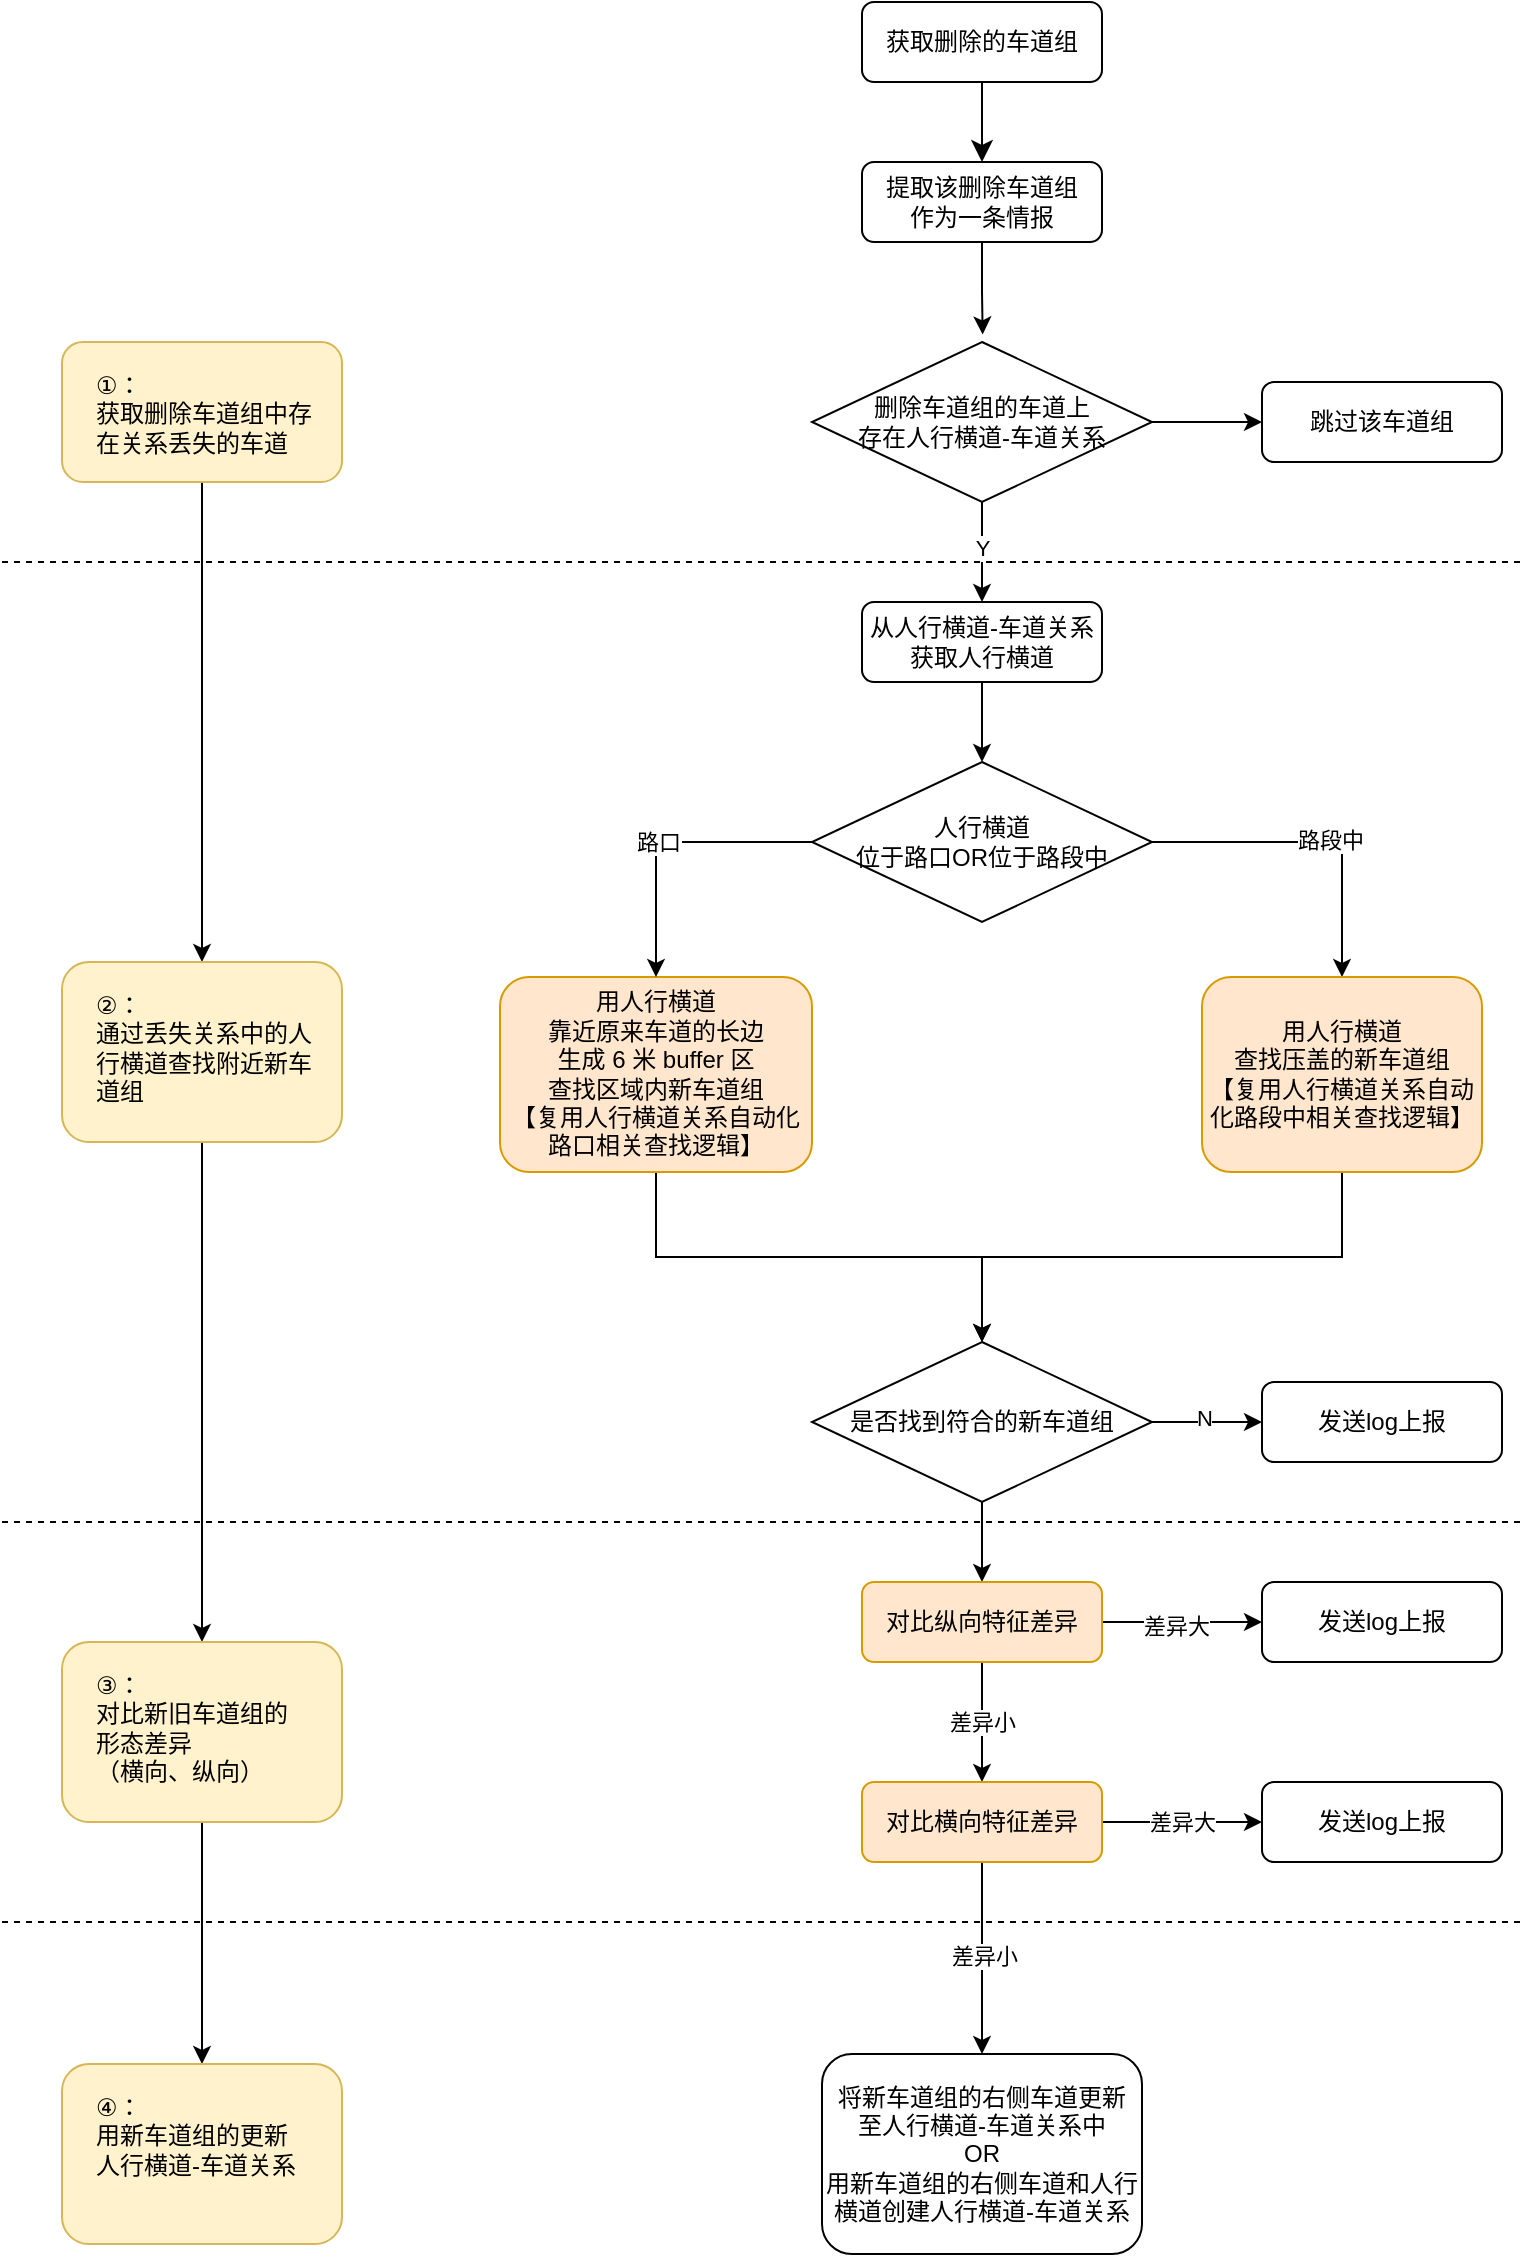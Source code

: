 <mxfile version="22.1.18" type="github">
  <diagram id="C5RBs43oDa-KdzZeNtuy" name="Page-1">
    <mxGraphModel dx="835" dy="460" grid="1" gridSize="10" guides="1" tooltips="1" connect="1" arrows="1" fold="1" page="1" pageScale="1" pageWidth="827" pageHeight="1169" math="0" shadow="0">
      <root>
        <mxCell id="WIyWlLk6GJQsqaUBKTNV-0" />
        <mxCell id="WIyWlLk6GJQsqaUBKTNV-1" parent="WIyWlLk6GJQsqaUBKTNV-0" />
        <mxCell id="WIyWlLk6GJQsqaUBKTNV-2" value="" style="rounded=0;html=1;jettySize=auto;orthogonalLoop=1;fontSize=11;endArrow=classic;endFill=1;endSize=8;strokeWidth=1;shadow=0;labelBackgroundColor=none;edgeStyle=orthogonalEdgeStyle;" parent="WIyWlLk6GJQsqaUBKTNV-1" source="WIyWlLk6GJQsqaUBKTNV-3" target="WIyWlLk6GJQsqaUBKTNV-12" edge="1">
          <mxGeometry relative="1" as="geometry">
            <mxPoint x="530" y="170" as="targetPoint" />
          </mxGeometry>
        </mxCell>
        <mxCell id="WIyWlLk6GJQsqaUBKTNV-3" value="获取删除的车道组" style="rounded=1;whiteSpace=wrap;html=1;fontSize=12;glass=0;strokeWidth=1;shadow=0;" parent="WIyWlLk6GJQsqaUBKTNV-1" vertex="1">
          <mxGeometry x="470" y="80" width="120" height="40" as="geometry" />
        </mxCell>
        <mxCell id="BNgib6uN8KGPn1lzbDXx-2" style="edgeStyle=orthogonalEdgeStyle;rounded=0;orthogonalLoop=1;jettySize=auto;html=1;exitX=0.5;exitY=1;exitDx=0;exitDy=0;entryX=0.502;entryY=-0.047;entryDx=0;entryDy=0;entryPerimeter=0;" parent="WIyWlLk6GJQsqaUBKTNV-1" source="WIyWlLk6GJQsqaUBKTNV-12" target="BNgib6uN8KGPn1lzbDXx-3" edge="1">
          <mxGeometry relative="1" as="geometry">
            <mxPoint x="580" y="360" as="sourcePoint" />
            <mxPoint x="580" y="440.0" as="targetPoint" />
          </mxGeometry>
        </mxCell>
        <mxCell id="WIyWlLk6GJQsqaUBKTNV-12" value="提取该删除车道组&lt;br&gt;作为一条情报" style="rounded=1;whiteSpace=wrap;html=1;fontSize=12;glass=0;strokeWidth=1;shadow=0;" parent="WIyWlLk6GJQsqaUBKTNV-1" vertex="1">
          <mxGeometry x="470" y="160" width="120" height="40" as="geometry" />
        </mxCell>
        <mxCell id="BNgib6uN8KGPn1lzbDXx-4" style="edgeStyle=orthogonalEdgeStyle;rounded=0;orthogonalLoop=1;jettySize=auto;html=1;exitX=0.5;exitY=1;exitDx=0;exitDy=0;entryX=0.5;entryY=0;entryDx=0;entryDy=0;" parent="WIyWlLk6GJQsqaUBKTNV-1" source="BNgib6uN8KGPn1lzbDXx-3" edge="1" target="BNgib6uN8KGPn1lzbDXx-5">
          <mxGeometry relative="1" as="geometry">
            <mxPoint x="520" y="520" as="targetPoint" />
          </mxGeometry>
        </mxCell>
        <mxCell id="4w60epp1YGAYbXjB0SkR-3" value="Y" style="edgeLabel;html=1;align=center;verticalAlign=middle;resizable=0;points=[];" vertex="1" connectable="0" parent="BNgib6uN8KGPn1lzbDXx-4">
          <mxGeometry x="-0.088" relative="1" as="geometry">
            <mxPoint as="offset" />
          </mxGeometry>
        </mxCell>
        <mxCell id="BNgib6uN8KGPn1lzbDXx-3" value="删除车道组的车道上&lt;br&gt;存在人行横道-车道关系" style="rhombus;whiteSpace=wrap;html=1;" parent="WIyWlLk6GJQsqaUBKTNV-1" vertex="1">
          <mxGeometry x="445" y="250" width="170" height="80" as="geometry" />
        </mxCell>
        <mxCell id="4w60epp1YGAYbXjB0SkR-9" style="edgeStyle=orthogonalEdgeStyle;rounded=0;orthogonalLoop=1;jettySize=auto;html=1;exitX=0.5;exitY=1;exitDx=0;exitDy=0;entryX=0.5;entryY=0;entryDx=0;entryDy=0;" edge="1" parent="WIyWlLk6GJQsqaUBKTNV-1" source="BNgib6uN8KGPn1lzbDXx-5" target="4w60epp1YGAYbXjB0SkR-8">
          <mxGeometry relative="1" as="geometry" />
        </mxCell>
        <mxCell id="BNgib6uN8KGPn1lzbDXx-5" value="从人行横道-车道关系&lt;br&gt;获取人行横道" style="rounded=1;whiteSpace=wrap;html=1;fontSize=12;glass=0;strokeWidth=1;shadow=0;" parent="WIyWlLk6GJQsqaUBKTNV-1" vertex="1">
          <mxGeometry x="470" y="380" width="120" height="40" as="geometry" />
        </mxCell>
        <mxCell id="4w60epp1YGAYbXjB0SkR-16" style="edgeStyle=orthogonalEdgeStyle;rounded=0;orthogonalLoop=1;jettySize=auto;html=1;exitX=0.5;exitY=1;exitDx=0;exitDy=0;entryX=0.5;entryY=0;entryDx=0;entryDy=0;" edge="1" parent="WIyWlLk6GJQsqaUBKTNV-1" source="BNgib6uN8KGPn1lzbDXx-6" target="4w60epp1YGAYbXjB0SkR-15">
          <mxGeometry relative="1" as="geometry" />
        </mxCell>
        <mxCell id="BNgib6uN8KGPn1lzbDXx-6" value="用人行横道&lt;br&gt;靠近原来车道的长边&lt;br&gt;生成 6 米 buffer 区&lt;br&gt;查找区域内新车道组&lt;br&gt;【复用人行横道关系自动化路口相关查找逻辑】" style="rounded=1;whiteSpace=wrap;html=1;fontSize=12;glass=0;strokeWidth=1;shadow=0;fillColor=#ffe6cc;strokeColor=#d79b00;" parent="WIyWlLk6GJQsqaUBKTNV-1" vertex="1">
          <mxGeometry x="289" y="567.5" width="156" height="97.5" as="geometry" />
        </mxCell>
        <mxCell id="4w60epp1YGAYbXjB0SkR-47" style="edgeStyle=orthogonalEdgeStyle;rounded=0;orthogonalLoop=1;jettySize=auto;html=1;exitX=0.5;exitY=1;exitDx=0;exitDy=0;entryX=0.5;entryY=0;entryDx=0;entryDy=0;" edge="1" parent="WIyWlLk6GJQsqaUBKTNV-1" source="BNgib6uN8KGPn1lzbDXx-8" target="4w60epp1YGAYbXjB0SkR-1">
          <mxGeometry relative="1" as="geometry" />
        </mxCell>
        <mxCell id="BNgib6uN8KGPn1lzbDXx-8" value="" style="rounded=1;whiteSpace=wrap;html=1;fontSize=12;glass=0;strokeWidth=1;shadow=0;align=left;fillColor=#fff2cc;strokeColor=#d6b656;" parent="WIyWlLk6GJQsqaUBKTNV-1" vertex="1">
          <mxGeometry x="70" y="250" width="140" height="70" as="geometry" />
        </mxCell>
        <mxCell id="4w60epp1YGAYbXjB0SkR-0" value="①：&lt;br style=&quot;border-color: var(--border-color);&quot;&gt;获取删除车道组中存在关系丢失的车道&lt;br&gt;" style="text;html=1;strokeColor=none;fillColor=none;align=left;verticalAlign=top;whiteSpace=wrap;rounded=0;" vertex="1" parent="WIyWlLk6GJQsqaUBKTNV-1">
          <mxGeometry x="85" y="257.5" width="110" height="55" as="geometry" />
        </mxCell>
        <mxCell id="4w60epp1YGAYbXjB0SkR-48" style="edgeStyle=orthogonalEdgeStyle;rounded=0;orthogonalLoop=1;jettySize=auto;html=1;exitX=0.5;exitY=1;exitDx=0;exitDy=0;entryX=0.5;entryY=0;entryDx=0;entryDy=0;" edge="1" parent="WIyWlLk6GJQsqaUBKTNV-1" source="4w60epp1YGAYbXjB0SkR-1" target="4w60epp1YGAYbXjB0SkR-18">
          <mxGeometry relative="1" as="geometry" />
        </mxCell>
        <mxCell id="4w60epp1YGAYbXjB0SkR-1" value="" style="rounded=1;whiteSpace=wrap;html=1;fontSize=12;glass=0;strokeWidth=1;shadow=0;align=left;fillColor=#fff2cc;strokeColor=#d6b656;" vertex="1" parent="WIyWlLk6GJQsqaUBKTNV-1">
          <mxGeometry x="70" y="560" width="140" height="90" as="geometry" />
        </mxCell>
        <mxCell id="4w60epp1YGAYbXjB0SkR-2" value="②：&lt;br style=&quot;border-color: var(--border-color);&quot;&gt;通过丢失关系中的人行横道查找附近新车道组" style="text;html=1;strokeColor=none;fillColor=none;align=left;verticalAlign=top;whiteSpace=wrap;rounded=0;" vertex="1" parent="WIyWlLk6GJQsqaUBKTNV-1">
          <mxGeometry x="85" y="567.5" width="110" height="55" as="geometry" />
        </mxCell>
        <mxCell id="4w60epp1YGAYbXjB0SkR-4" style="edgeStyle=orthogonalEdgeStyle;rounded=0;orthogonalLoop=1;jettySize=auto;html=1;exitX=1;exitY=0.5;exitDx=0;exitDy=0;entryX=0;entryY=0.5;entryDx=0;entryDy=0;" edge="1" parent="WIyWlLk6GJQsqaUBKTNV-1" source="BNgib6uN8KGPn1lzbDXx-3" target="4w60epp1YGAYbXjB0SkR-5">
          <mxGeometry relative="1" as="geometry">
            <mxPoint x="540" y="210" as="sourcePoint" />
            <mxPoint x="680" y="290" as="targetPoint" />
          </mxGeometry>
        </mxCell>
        <mxCell id="4w60epp1YGAYbXjB0SkR-5" value="跳过该车道组" style="rounded=1;whiteSpace=wrap;html=1;fontSize=12;glass=0;strokeWidth=1;shadow=0;" vertex="1" parent="WIyWlLk6GJQsqaUBKTNV-1">
          <mxGeometry x="670" y="270" width="120" height="40" as="geometry" />
        </mxCell>
        <mxCell id="4w60epp1YGAYbXjB0SkR-10" style="edgeStyle=orthogonalEdgeStyle;rounded=0;orthogonalLoop=1;jettySize=auto;html=1;entryX=0.5;entryY=0;entryDx=0;entryDy=0;exitX=0;exitY=0.5;exitDx=0;exitDy=0;" edge="1" parent="WIyWlLk6GJQsqaUBKTNV-1" source="4w60epp1YGAYbXjB0SkR-8" target="BNgib6uN8KGPn1lzbDXx-6">
          <mxGeometry relative="1" as="geometry">
            <mxPoint x="460" y="550" as="sourcePoint" />
          </mxGeometry>
        </mxCell>
        <mxCell id="4w60epp1YGAYbXjB0SkR-11" value="路口" style="edgeLabel;html=1;align=center;verticalAlign=middle;resizable=0;points=[];" vertex="1" connectable="0" parent="4w60epp1YGAYbXjB0SkR-10">
          <mxGeometry x="-0.268" y="-1" relative="1" as="geometry">
            <mxPoint x="-24" y="1" as="offset" />
          </mxGeometry>
        </mxCell>
        <mxCell id="4w60epp1YGAYbXjB0SkR-42" style="edgeStyle=orthogonalEdgeStyle;rounded=0;orthogonalLoop=1;jettySize=auto;html=1;exitX=1;exitY=0.5;exitDx=0;exitDy=0;entryX=0.5;entryY=0;entryDx=0;entryDy=0;" edge="1" parent="WIyWlLk6GJQsqaUBKTNV-1" source="4w60epp1YGAYbXjB0SkR-8" target="4w60epp1YGAYbXjB0SkR-13">
          <mxGeometry relative="1" as="geometry" />
        </mxCell>
        <mxCell id="4w60epp1YGAYbXjB0SkR-43" value="路段中" style="edgeLabel;html=1;align=center;verticalAlign=middle;resizable=0;points=[];" vertex="1" connectable="0" parent="4w60epp1YGAYbXjB0SkR-42">
          <mxGeometry x="0.093" y="1" relative="1" as="geometry">
            <mxPoint as="offset" />
          </mxGeometry>
        </mxCell>
        <mxCell id="4w60epp1YGAYbXjB0SkR-8" value="人行横道&lt;br&gt;位于路口OR位于路段中" style="rhombus;whiteSpace=wrap;html=1;" vertex="1" parent="WIyWlLk6GJQsqaUBKTNV-1">
          <mxGeometry x="445" y="460" width="170" height="80" as="geometry" />
        </mxCell>
        <mxCell id="4w60epp1YGAYbXjB0SkR-17" style="edgeStyle=orthogonalEdgeStyle;rounded=0;orthogonalLoop=1;jettySize=auto;html=1;exitX=0.5;exitY=1;exitDx=0;exitDy=0;entryX=0.5;entryY=0;entryDx=0;entryDy=0;" edge="1" parent="WIyWlLk6GJQsqaUBKTNV-1" source="4w60epp1YGAYbXjB0SkR-13" target="4w60epp1YGAYbXjB0SkR-15">
          <mxGeometry relative="1" as="geometry" />
        </mxCell>
        <mxCell id="4w60epp1YGAYbXjB0SkR-13" value="用人行横道&lt;br&gt;查找压盖的新车道组&lt;br&gt;【复用人行横道关系自动化路段中相关查找逻辑】" style="rounded=1;whiteSpace=wrap;html=1;fontSize=12;glass=0;strokeWidth=1;shadow=0;fillColor=#ffe6cc;strokeColor=#d79b00;" vertex="1" parent="WIyWlLk6GJQsqaUBKTNV-1">
          <mxGeometry x="640" y="567.5" width="140" height="97.5" as="geometry" />
        </mxCell>
        <mxCell id="4w60epp1YGAYbXjB0SkR-21" style="edgeStyle=orthogonalEdgeStyle;rounded=0;orthogonalLoop=1;jettySize=auto;html=1;exitX=1;exitY=0.5;exitDx=0;exitDy=0;entryX=0;entryY=0.5;entryDx=0;entryDy=0;" edge="1" parent="WIyWlLk6GJQsqaUBKTNV-1" source="4w60epp1YGAYbXjB0SkR-15" target="4w60epp1YGAYbXjB0SkR-20">
          <mxGeometry relative="1" as="geometry" />
        </mxCell>
        <mxCell id="4w60epp1YGAYbXjB0SkR-22" value="N" style="edgeLabel;html=1;align=center;verticalAlign=middle;resizable=0;points=[];" vertex="1" connectable="0" parent="4w60epp1YGAYbXjB0SkR-21">
          <mxGeometry x="-0.08" y="2" relative="1" as="geometry">
            <mxPoint as="offset" />
          </mxGeometry>
        </mxCell>
        <mxCell id="4w60epp1YGAYbXjB0SkR-25" style="edgeStyle=orthogonalEdgeStyle;rounded=0;orthogonalLoop=1;jettySize=auto;html=1;exitX=0.5;exitY=1;exitDx=0;exitDy=0;entryX=0.5;entryY=0;entryDx=0;entryDy=0;" edge="1" parent="WIyWlLk6GJQsqaUBKTNV-1" source="4w60epp1YGAYbXjB0SkR-15" target="4w60epp1YGAYbXjB0SkR-24">
          <mxGeometry relative="1" as="geometry" />
        </mxCell>
        <mxCell id="4w60epp1YGAYbXjB0SkR-15" value="是否找到符合的新车道组" style="rhombus;whiteSpace=wrap;html=1;" vertex="1" parent="WIyWlLk6GJQsqaUBKTNV-1">
          <mxGeometry x="445" y="750" width="170" height="80" as="geometry" />
        </mxCell>
        <mxCell id="4w60epp1YGAYbXjB0SkR-49" style="edgeStyle=orthogonalEdgeStyle;rounded=0;orthogonalLoop=1;jettySize=auto;html=1;exitX=0.5;exitY=1;exitDx=0;exitDy=0;entryX=0.5;entryY=0;entryDx=0;entryDy=0;" edge="1" parent="WIyWlLk6GJQsqaUBKTNV-1" source="4w60epp1YGAYbXjB0SkR-18" target="4w60epp1YGAYbXjB0SkR-40">
          <mxGeometry relative="1" as="geometry" />
        </mxCell>
        <mxCell id="4w60epp1YGAYbXjB0SkR-18" value="" style="rounded=1;whiteSpace=wrap;html=1;fontSize=12;glass=0;strokeWidth=1;shadow=0;align=left;fillColor=#fff2cc;strokeColor=#d6b656;" vertex="1" parent="WIyWlLk6GJQsqaUBKTNV-1">
          <mxGeometry x="70" y="900" width="140" height="90" as="geometry" />
        </mxCell>
        <mxCell id="4w60epp1YGAYbXjB0SkR-19" value="③：&lt;br style=&quot;border-color: var(--border-color);&quot;&gt;对比新旧车道组的&lt;br&gt;形态差异&lt;br&gt;（横向、纵向）" style="text;html=1;strokeColor=none;fillColor=none;align=left;verticalAlign=top;whiteSpace=wrap;rounded=0;" vertex="1" parent="WIyWlLk6GJQsqaUBKTNV-1">
          <mxGeometry x="85" y="907.5" width="110" height="72.5" as="geometry" />
        </mxCell>
        <mxCell id="4w60epp1YGAYbXjB0SkR-20" value="发送log上报" style="rounded=1;whiteSpace=wrap;html=1;fontSize=12;glass=0;strokeWidth=1;shadow=0;" vertex="1" parent="WIyWlLk6GJQsqaUBKTNV-1">
          <mxGeometry x="670" y="770" width="120" height="40" as="geometry" />
        </mxCell>
        <mxCell id="4w60epp1YGAYbXjB0SkR-27" value="差异小" style="edgeStyle=orthogonalEdgeStyle;rounded=0;orthogonalLoop=1;jettySize=auto;html=1;exitX=0.5;exitY=1;exitDx=0;exitDy=0;entryX=0.5;entryY=0;entryDx=0;entryDy=0;" edge="1" parent="WIyWlLk6GJQsqaUBKTNV-1" source="4w60epp1YGAYbXjB0SkR-24" target="4w60epp1YGAYbXjB0SkR-26">
          <mxGeometry relative="1" as="geometry" />
        </mxCell>
        <mxCell id="4w60epp1YGAYbXjB0SkR-28" style="edgeStyle=orthogonalEdgeStyle;rounded=0;orthogonalLoop=1;jettySize=auto;html=1;exitX=1;exitY=0.5;exitDx=0;exitDy=0;" edge="1" parent="WIyWlLk6GJQsqaUBKTNV-1" source="4w60epp1YGAYbXjB0SkR-24">
          <mxGeometry relative="1" as="geometry">
            <mxPoint x="590.294" y="890" as="targetPoint" />
          </mxGeometry>
        </mxCell>
        <mxCell id="4w60epp1YGAYbXjB0SkR-30" style="edgeStyle=orthogonalEdgeStyle;rounded=0;orthogonalLoop=1;jettySize=auto;html=1;exitX=1;exitY=0.5;exitDx=0;exitDy=0;entryX=0;entryY=0.5;entryDx=0;entryDy=0;" edge="1" parent="WIyWlLk6GJQsqaUBKTNV-1" source="4w60epp1YGAYbXjB0SkR-24" target="4w60epp1YGAYbXjB0SkR-29">
          <mxGeometry relative="1" as="geometry" />
        </mxCell>
        <mxCell id="4w60epp1YGAYbXjB0SkR-31" value="差异大" style="edgeLabel;html=1;align=center;verticalAlign=middle;resizable=0;points=[];" vertex="1" connectable="0" parent="4w60epp1YGAYbXjB0SkR-30">
          <mxGeometry x="-0.081" y="-2" relative="1" as="geometry">
            <mxPoint as="offset" />
          </mxGeometry>
        </mxCell>
        <mxCell id="4w60epp1YGAYbXjB0SkR-24" value="对比纵向特征差异" style="rounded=1;whiteSpace=wrap;html=1;fontSize=12;glass=0;strokeWidth=1;shadow=0;fillColor=#ffe6cc;strokeColor=#d79b00;" vertex="1" parent="WIyWlLk6GJQsqaUBKTNV-1">
          <mxGeometry x="470" y="870" width="120" height="40" as="geometry" />
        </mxCell>
        <mxCell id="4w60epp1YGAYbXjB0SkR-33" style="edgeStyle=orthogonalEdgeStyle;rounded=0;orthogonalLoop=1;jettySize=auto;html=1;exitX=1;exitY=0.5;exitDx=0;exitDy=0;entryX=0;entryY=0.5;entryDx=0;entryDy=0;" edge="1" parent="WIyWlLk6GJQsqaUBKTNV-1" source="4w60epp1YGAYbXjB0SkR-26" target="4w60epp1YGAYbXjB0SkR-32">
          <mxGeometry relative="1" as="geometry" />
        </mxCell>
        <mxCell id="4w60epp1YGAYbXjB0SkR-34" value="差异大" style="edgeLabel;html=1;align=center;verticalAlign=middle;resizable=0;points=[];" vertex="1" connectable="0" parent="4w60epp1YGAYbXjB0SkR-33">
          <mxGeometry x="-0.228" y="1" relative="1" as="geometry">
            <mxPoint x="9" y="1" as="offset" />
          </mxGeometry>
        </mxCell>
        <mxCell id="4w60epp1YGAYbXjB0SkR-36" style="edgeStyle=orthogonalEdgeStyle;rounded=0;orthogonalLoop=1;jettySize=auto;html=1;exitX=0.5;exitY=1;exitDx=0;exitDy=0;entryX=0.5;entryY=0;entryDx=0;entryDy=0;" edge="1" parent="WIyWlLk6GJQsqaUBKTNV-1" source="4w60epp1YGAYbXjB0SkR-26" target="4w60epp1YGAYbXjB0SkR-35">
          <mxGeometry relative="1" as="geometry" />
        </mxCell>
        <mxCell id="4w60epp1YGAYbXjB0SkR-37" value="差异小" style="edgeLabel;html=1;align=center;verticalAlign=middle;resizable=0;points=[];" vertex="1" connectable="0" parent="4w60epp1YGAYbXjB0SkR-36">
          <mxGeometry x="-0.02" y="1" relative="1" as="geometry">
            <mxPoint as="offset" />
          </mxGeometry>
        </mxCell>
        <mxCell id="4w60epp1YGAYbXjB0SkR-26" value="对比横向特征差异" style="rounded=1;whiteSpace=wrap;html=1;fontSize=12;glass=0;strokeWidth=1;shadow=0;fillColor=#ffe6cc;strokeColor=#d79b00;" vertex="1" parent="WIyWlLk6GJQsqaUBKTNV-1">
          <mxGeometry x="470" y="970" width="120" height="40" as="geometry" />
        </mxCell>
        <mxCell id="4w60epp1YGAYbXjB0SkR-29" value="发送log上报" style="rounded=1;whiteSpace=wrap;html=1;fontSize=12;glass=0;strokeWidth=1;shadow=0;" vertex="1" parent="WIyWlLk6GJQsqaUBKTNV-1">
          <mxGeometry x="670" y="870" width="120" height="40" as="geometry" />
        </mxCell>
        <mxCell id="4w60epp1YGAYbXjB0SkR-32" value="发送log上报" style="rounded=1;whiteSpace=wrap;html=1;fontSize=12;glass=0;strokeWidth=1;shadow=0;" vertex="1" parent="WIyWlLk6GJQsqaUBKTNV-1">
          <mxGeometry x="670" y="970" width="120" height="40" as="geometry" />
        </mxCell>
        <mxCell id="4w60epp1YGAYbXjB0SkR-35" value="将新车道组的右侧车道更新&lt;br&gt;至人行横道-车道关系中&lt;br&gt;OR&lt;br&gt;用新车道组的右侧车道和人行横道创建人行横道-车道关系" style="rounded=1;whiteSpace=wrap;html=1;fontSize=12;glass=0;strokeWidth=1;shadow=0;" vertex="1" parent="WIyWlLk6GJQsqaUBKTNV-1">
          <mxGeometry x="450" y="1106" width="160" height="100" as="geometry" />
        </mxCell>
        <mxCell id="4w60epp1YGAYbXjB0SkR-40" value="" style="rounded=1;whiteSpace=wrap;html=1;fontSize=12;glass=0;strokeWidth=1;shadow=0;align=left;fillColor=#fff2cc;strokeColor=#d6b656;" vertex="1" parent="WIyWlLk6GJQsqaUBKTNV-1">
          <mxGeometry x="70" y="1111" width="140" height="90" as="geometry" />
        </mxCell>
        <mxCell id="4w60epp1YGAYbXjB0SkR-41" value="④：&lt;br&gt;用新车道组的更新&lt;br&gt;人行横道-车道关系" style="text;html=1;strokeColor=none;fillColor=none;align=left;verticalAlign=top;whiteSpace=wrap;rounded=0;" vertex="1" parent="WIyWlLk6GJQsqaUBKTNV-1">
          <mxGeometry x="85" y="1118.5" width="110" height="72.5" as="geometry" />
        </mxCell>
        <mxCell id="4w60epp1YGAYbXjB0SkR-44" value="" style="endArrow=none;dashed=1;html=1;rounded=0;" edge="1" parent="WIyWlLk6GJQsqaUBKTNV-1">
          <mxGeometry width="50" height="50" relative="1" as="geometry">
            <mxPoint x="40" y="360" as="sourcePoint" />
            <mxPoint x="800" y="360" as="targetPoint" />
          </mxGeometry>
        </mxCell>
        <mxCell id="4w60epp1YGAYbXjB0SkR-45" value="" style="endArrow=none;dashed=1;html=1;rounded=0;" edge="1" parent="WIyWlLk6GJQsqaUBKTNV-1">
          <mxGeometry width="50" height="50" relative="1" as="geometry">
            <mxPoint x="40" y="840" as="sourcePoint" />
            <mxPoint x="800" y="840" as="targetPoint" />
          </mxGeometry>
        </mxCell>
        <mxCell id="4w60epp1YGAYbXjB0SkR-46" value="" style="endArrow=none;dashed=1;html=1;rounded=0;" edge="1" parent="WIyWlLk6GJQsqaUBKTNV-1">
          <mxGeometry width="50" height="50" relative="1" as="geometry">
            <mxPoint x="40" y="1040" as="sourcePoint" />
            <mxPoint x="800" y="1040" as="targetPoint" />
          </mxGeometry>
        </mxCell>
      </root>
    </mxGraphModel>
  </diagram>
</mxfile>
